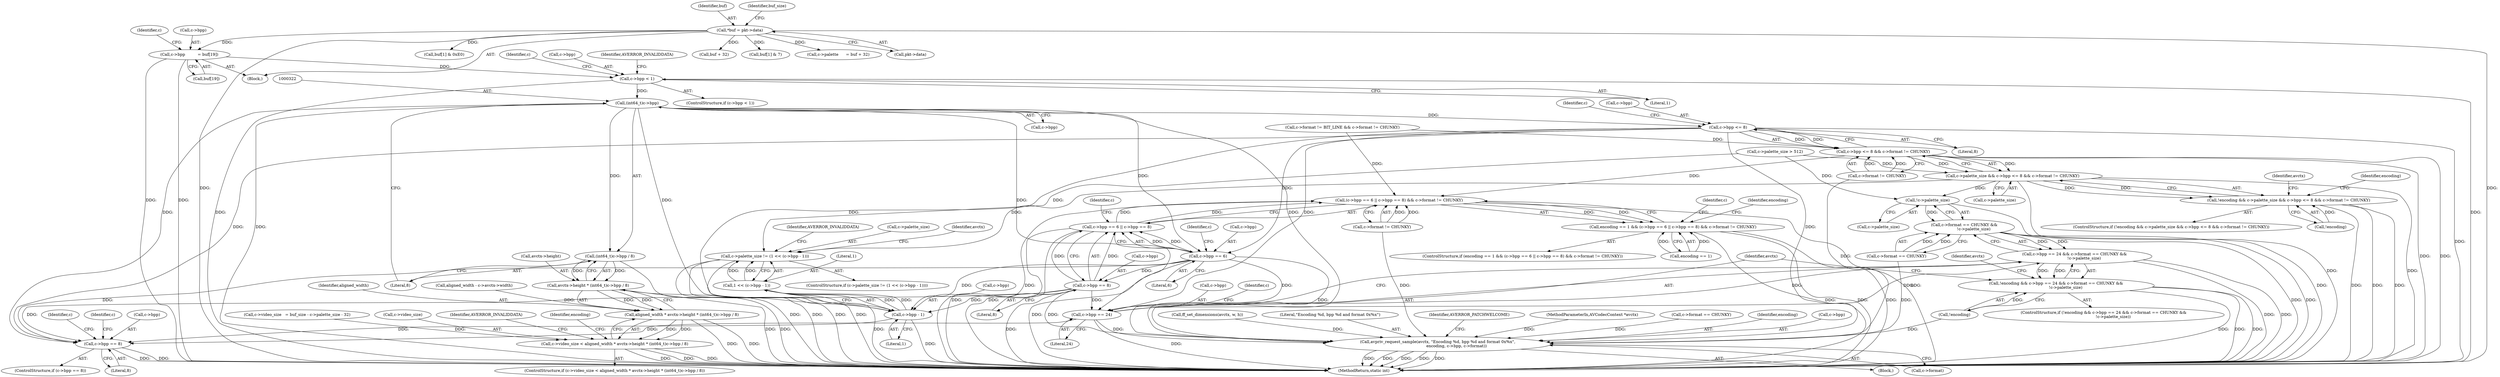 digraph "0_FFmpeg_1e42736b95065c69a7481d0cf55247024f54b660@array" {
"1000168" [label="(Call,c->bpp          = buf[19])"];
"1000127" [label="(Call,*buf = pkt->data)"];
"1000232" [label="(Call,c->bpp < 1)"];
"1000321" [label="(Call,(int64_t)c->bpp)"];
"1000320" [label="(Call,(int64_t)c->bpp / 8)"];
"1000316" [label="(Call,avctx->height * (int64_t)c->bpp / 8)"];
"1000314" [label="(Call,aligned_width * avctx->height * (int64_t)c->bpp / 8)"];
"1000310" [label="(Call,c->video_size < aligned_width * avctx->height * (int64_t)c->bpp / 8)"];
"1000338" [label="(Call,c->bpp <= 8)"];
"1000337" [label="(Call,c->bpp <= 8 && c->format != CHUNKY)"];
"1000333" [label="(Call,c->palette_size && c->bpp <= 8 && c->format != CHUNKY)"];
"1000330" [label="(Call,!encoding && c->palette_size && c->bpp <= 8 && c->format != CHUNKY)"];
"1000379" [label="(Call,c->palette_size != (1 << (c->bpp - 1)))"];
"1000414" [label="(Call,!c->palette_size)"];
"1000408" [label="(Call,c->format == CHUNKY &&\n               !c->palette_size)"];
"1000402" [label="(Call,c->bpp == 24 && c->format == CHUNKY &&\n               !c->palette_size)"];
"1000399" [label="(Call,!encoding && c->bpp == 24 && c->format == CHUNKY &&\n               !c->palette_size)"];
"1000360" [label="(Call,(c->bpp == 6 || c->bpp == 8) && c->format != CHUNKY)"];
"1000356" [label="(Call,encoding == 1 && (c->bpp == 6 || c->bpp == 8) && c->format != CHUNKY)"];
"1000362" [label="(Call,c->bpp == 6)"];
"1000361" [label="(Call,c->bpp == 6 || c->bpp == 8)"];
"1000367" [label="(Call,c->bpp == 8)"];
"1000385" [label="(Call,c->bpp - 1)"];
"1000383" [label="(Call,1 << (c->bpp - 1))"];
"1000480" [label="(Call,c->bpp == 8)"];
"1000403" [label="(Call,c->bpp == 24)"];
"1000426" [label="(Call,avpriv_request_sample(avctx, \"Encoding %d, bpp %d and format 0x%x\",\n                              encoding, c->bpp, c->format))"];
"1000326" [label="(Literal,8)"];
"1000385" [label="(Call,c->bpp - 1)"];
"1000486" [label="(Identifier,c)"];
"1000243" [label="(Identifier,c)"];
"1000128" [label="(Identifier,buf)"];
"1000315" [label="(Identifier,aligned_width)"];
"1000311" [label="(Call,c->video_size)"];
"1000362" [label="(Call,c->bpp == 6)"];
"1000314" [label="(Call,aligned_width * avctx->height * (int64_t)c->bpp / 8)"];
"1000232" [label="(Call,c->bpp < 1)"];
"1000386" [label="(Call,c->bpp)"];
"1000270" [label="(Call,ff_set_dimensions(avctx, w, h))"];
"1000381" [label="(Identifier,c)"];
"1000380" [label="(Call,c->palette_size)"];
"1000479" [label="(ControlStructure,if (c->bpp == 8))"];
"1000404" [label="(Call,c->bpp)"];
"1000402" [label="(Call,c->bpp == 24 && c->format == CHUNKY &&\n               !c->palette_size)"];
"1000514" [label="(MethodReturn,static int)"];
"1000233" [label="(Call,c->bpp)"];
"1000426" [label="(Call,avpriv_request_sample(avctx, \"Encoding %d, bpp %d and format 0x%x\",\n                              encoding, c->bpp, c->format))"];
"1000356" [label="(Call,encoding == 1 && (c->bpp == 6 || c->bpp == 8) && c->format != CHUNKY)"];
"1000484" [label="(Literal,8)"];
"1000328" [label="(Identifier,AVERROR_INVALIDDATA)"];
"1000379" [label="(Call,c->palette_size != (1 << (c->bpp - 1)))"];
"1000236" [label="(Literal,1)"];
"1000321" [label="(Call,(int64_t)c->bpp)"];
"1000401" [label="(Identifier,encoding)"];
"1000334" [label="(Call,c->palette_size)"];
"1000177" [label="(Identifier,c)"];
"1000367" [label="(Call,c->bpp == 8)"];
"1000331" [label="(Call,!encoding)"];
"1000398" [label="(ControlStructure,if (!encoding && c->bpp == 24 && c->format == CHUNKY &&\n               !c->palette_size))"];
"1000371" [label="(Literal,8)"];
"1000414" [label="(Call,!c->palette_size)"];
"1000323" [label="(Call,c->bpp)"];
"1000309" [label="(ControlStructure,if (c->video_size < aligned_width * avctx->height * (int64_t)c->bpp / 8))"];
"1000169" [label="(Call,c->bpp)"];
"1000433" [label="(Call,c->format)"];
"1000168" [label="(Call,c->bpp          = buf[19])"];
"1000407" [label="(Literal,24)"];
"1000428" [label="(Literal,\"Encoding %d, bpp %d and format 0x%x\")"];
"1000149" [label="(Call,buf[1] & 0xE0)"];
"1000400" [label="(Call,!encoding)"];
"1000383" [label="(Call,1 << (c->bpp - 1))"];
"1000343" [label="(Call,c->format != CHUNKY)"];
"1000231" [label="(ControlStructure,if (c->bpp < 1))"];
"1000361" [label="(Call,c->bpp == 6 || c->bpp == 8)"];
"1000378" [label="(ControlStructure,if (c->palette_size != (1 << (c->bpp - 1))))"];
"1000310" [label="(Call,c->video_size < aligned_width * avctx->height * (int64_t)c->bpp / 8)"];
"1000351" [label="(Identifier,avctx)"];
"1000425" [label="(Block,)"];
"1000437" [label="(Identifier,AVERROR_PATCHWELCOME)"];
"1000330" [label="(Call,!encoding && c->palette_size && c->bpp <= 8 && c->format != CHUNKY)"];
"1000490" [label="(Identifier,c)"];
"1000427" [label="(Identifier,avctx)"];
"1000345" [label="(Identifier,c)"];
"1000360" [label="(Call,(c->bpp == 6 || c->bpp == 8) && c->format != CHUNKY)"];
"1000372" [label="(Call,c->format != CHUNKY)"];
"1000480" [label="(Call,c->bpp == 8)"];
"1000337" [label="(Call,c->bpp <= 8 && c->format != CHUNKY)"];
"1000101" [label="(MethodParameterIn,AVCodecContext *avctx)"];
"1000320" [label="(Call,(int64_t)c->bpp / 8)"];
"1000409" [label="(Call,c->format == CHUNKY)"];
"1000127" [label="(Call,*buf = pkt->data)"];
"1000421" [label="(Identifier,avctx)"];
"1000329" [label="(ControlStructure,if (!encoding && c->palette_size && c->bpp <= 8 && c->format != CHUNKY))"];
"1000338" [label="(Call,c->bpp <= 8)"];
"1000358" [label="(Identifier,encoding)"];
"1000368" [label="(Call,c->bpp)"];
"1000134" [label="(Identifier,buf_size)"];
"1000408" [label="(Call,c->format == CHUNKY &&\n               !c->palette_size)"];
"1000317" [label="(Call,avctx->height)"];
"1000105" [label="(Block,)"];
"1000394" [label="(Identifier,avctx)"];
"1000403" [label="(Call,c->bpp == 24)"];
"1000389" [label="(Literal,1)"];
"1000384" [label="(Literal,1)"];
"1000342" [label="(Literal,8)"];
"1000369" [label="(Identifier,c)"];
"1000481" [label="(Call,c->bpp)"];
"1000278" [label="(Call,c->format == CHUNKY)"];
"1000188" [label="(Call,buf + 32)"];
"1000355" [label="(ControlStructure,if (encoding == 1 && (c->bpp == 6 || c->bpp == 8) && c->format != CHUNKY))"];
"1000374" [label="(Identifier,c)"];
"1000316" [label="(Call,avctx->height * (int64_t)c->bpp / 8)"];
"1000246" [label="(Call,c->format != BIT_LINE && c->format != CHUNKY)"];
"1000411" [label="(Identifier,c)"];
"1000332" [label="(Identifier,encoding)"];
"1000140" [label="(Call,buf[1] & 7)"];
"1000184" [label="(Call,c->palette      = buf + 32)"];
"1000214" [label="(Call,c->palette_size > 512)"];
"1000391" [label="(Identifier,AVERROR_INVALIDDATA)"];
"1000129" [label="(Call,pkt->data)"];
"1000429" [label="(Identifier,encoding)"];
"1000202" [label="(Call,c->video_size   = buf_size - c->palette_size - 32)"];
"1000238" [label="(Identifier,AVERROR_INVALIDDATA)"];
"1000399" [label="(Call,!encoding && c->bpp == 24 && c->format == CHUNKY &&\n               !c->palette_size)"];
"1000430" [label="(Call,c->bpp)"];
"1000357" [label="(Call,encoding == 1)"];
"1000333" [label="(Call,c->palette_size && c->bpp <= 8 && c->format != CHUNKY)"];
"1000339" [label="(Call,c->bpp)"];
"1000415" [label="(Call,c->palette_size)"];
"1000172" [label="(Call,buf[19])"];
"1000363" [label="(Call,c->bpp)"];
"1000302" [label="(Call,aligned_width - c->avctx->width)"];
"1000366" [label="(Literal,6)"];
"1000168" -> "1000105"  [label="AST: "];
"1000168" -> "1000172"  [label="CFG: "];
"1000169" -> "1000168"  [label="AST: "];
"1000172" -> "1000168"  [label="AST: "];
"1000177" -> "1000168"  [label="CFG: "];
"1000168" -> "1000514"  [label="DDG: "];
"1000168" -> "1000514"  [label="DDG: "];
"1000127" -> "1000168"  [label="DDG: "];
"1000168" -> "1000232"  [label="DDG: "];
"1000127" -> "1000105"  [label="AST: "];
"1000127" -> "1000129"  [label="CFG: "];
"1000128" -> "1000127"  [label="AST: "];
"1000129" -> "1000127"  [label="AST: "];
"1000134" -> "1000127"  [label="CFG: "];
"1000127" -> "1000514"  [label="DDG: "];
"1000127" -> "1000514"  [label="DDG: "];
"1000127" -> "1000140"  [label="DDG: "];
"1000127" -> "1000149"  [label="DDG: "];
"1000127" -> "1000184"  [label="DDG: "];
"1000127" -> "1000188"  [label="DDG: "];
"1000232" -> "1000231"  [label="AST: "];
"1000232" -> "1000236"  [label="CFG: "];
"1000233" -> "1000232"  [label="AST: "];
"1000236" -> "1000232"  [label="AST: "];
"1000238" -> "1000232"  [label="CFG: "];
"1000243" -> "1000232"  [label="CFG: "];
"1000232" -> "1000514"  [label="DDG: "];
"1000232" -> "1000514"  [label="DDG: "];
"1000232" -> "1000321"  [label="DDG: "];
"1000321" -> "1000320"  [label="AST: "];
"1000321" -> "1000323"  [label="CFG: "];
"1000322" -> "1000321"  [label="AST: "];
"1000323" -> "1000321"  [label="AST: "];
"1000326" -> "1000321"  [label="CFG: "];
"1000321" -> "1000514"  [label="DDG: "];
"1000321" -> "1000320"  [label="DDG: "];
"1000321" -> "1000338"  [label="DDG: "];
"1000321" -> "1000362"  [label="DDG: "];
"1000321" -> "1000385"  [label="DDG: "];
"1000321" -> "1000403"  [label="DDG: "];
"1000321" -> "1000426"  [label="DDG: "];
"1000321" -> "1000480"  [label="DDG: "];
"1000320" -> "1000316"  [label="AST: "];
"1000320" -> "1000326"  [label="CFG: "];
"1000326" -> "1000320"  [label="AST: "];
"1000316" -> "1000320"  [label="CFG: "];
"1000320" -> "1000514"  [label="DDG: "];
"1000320" -> "1000316"  [label="DDG: "];
"1000320" -> "1000316"  [label="DDG: "];
"1000316" -> "1000314"  [label="AST: "];
"1000317" -> "1000316"  [label="AST: "];
"1000314" -> "1000316"  [label="CFG: "];
"1000316" -> "1000514"  [label="DDG: "];
"1000316" -> "1000514"  [label="DDG: "];
"1000316" -> "1000314"  [label="DDG: "];
"1000316" -> "1000314"  [label="DDG: "];
"1000314" -> "1000310"  [label="AST: "];
"1000315" -> "1000314"  [label="AST: "];
"1000310" -> "1000314"  [label="CFG: "];
"1000314" -> "1000514"  [label="DDG: "];
"1000314" -> "1000514"  [label="DDG: "];
"1000314" -> "1000310"  [label="DDG: "];
"1000314" -> "1000310"  [label="DDG: "];
"1000302" -> "1000314"  [label="DDG: "];
"1000310" -> "1000309"  [label="AST: "];
"1000311" -> "1000310"  [label="AST: "];
"1000328" -> "1000310"  [label="CFG: "];
"1000332" -> "1000310"  [label="CFG: "];
"1000310" -> "1000514"  [label="DDG: "];
"1000310" -> "1000514"  [label="DDG: "];
"1000310" -> "1000514"  [label="DDG: "];
"1000202" -> "1000310"  [label="DDG: "];
"1000338" -> "1000337"  [label="AST: "];
"1000338" -> "1000342"  [label="CFG: "];
"1000339" -> "1000338"  [label="AST: "];
"1000342" -> "1000338"  [label="AST: "];
"1000345" -> "1000338"  [label="CFG: "];
"1000337" -> "1000338"  [label="CFG: "];
"1000338" -> "1000514"  [label="DDG: "];
"1000338" -> "1000337"  [label="DDG: "];
"1000338" -> "1000337"  [label="DDG: "];
"1000338" -> "1000362"  [label="DDG: "];
"1000338" -> "1000385"  [label="DDG: "];
"1000338" -> "1000403"  [label="DDG: "];
"1000338" -> "1000426"  [label="DDG: "];
"1000338" -> "1000480"  [label="DDG: "];
"1000337" -> "1000333"  [label="AST: "];
"1000337" -> "1000343"  [label="CFG: "];
"1000343" -> "1000337"  [label="AST: "];
"1000333" -> "1000337"  [label="CFG: "];
"1000337" -> "1000514"  [label="DDG: "];
"1000337" -> "1000514"  [label="DDG: "];
"1000337" -> "1000333"  [label="DDG: "];
"1000337" -> "1000333"  [label="DDG: "];
"1000343" -> "1000337"  [label="DDG: "];
"1000343" -> "1000337"  [label="DDG: "];
"1000246" -> "1000337"  [label="DDG: "];
"1000337" -> "1000360"  [label="DDG: "];
"1000333" -> "1000330"  [label="AST: "];
"1000333" -> "1000334"  [label="CFG: "];
"1000334" -> "1000333"  [label="AST: "];
"1000330" -> "1000333"  [label="CFG: "];
"1000333" -> "1000514"  [label="DDG: "];
"1000333" -> "1000514"  [label="DDG: "];
"1000333" -> "1000330"  [label="DDG: "];
"1000333" -> "1000330"  [label="DDG: "];
"1000214" -> "1000333"  [label="DDG: "];
"1000333" -> "1000379"  [label="DDG: "];
"1000333" -> "1000414"  [label="DDG: "];
"1000330" -> "1000329"  [label="AST: "];
"1000330" -> "1000331"  [label="CFG: "];
"1000331" -> "1000330"  [label="AST: "];
"1000351" -> "1000330"  [label="CFG: "];
"1000358" -> "1000330"  [label="CFG: "];
"1000330" -> "1000514"  [label="DDG: "];
"1000330" -> "1000514"  [label="DDG: "];
"1000330" -> "1000514"  [label="DDG: "];
"1000331" -> "1000330"  [label="DDG: "];
"1000379" -> "1000378"  [label="AST: "];
"1000379" -> "1000383"  [label="CFG: "];
"1000380" -> "1000379"  [label="AST: "];
"1000383" -> "1000379"  [label="AST: "];
"1000391" -> "1000379"  [label="CFG: "];
"1000394" -> "1000379"  [label="CFG: "];
"1000379" -> "1000514"  [label="DDG: "];
"1000379" -> "1000514"  [label="DDG: "];
"1000379" -> "1000514"  [label="DDG: "];
"1000214" -> "1000379"  [label="DDG: "];
"1000383" -> "1000379"  [label="DDG: "];
"1000383" -> "1000379"  [label="DDG: "];
"1000414" -> "1000408"  [label="AST: "];
"1000414" -> "1000415"  [label="CFG: "];
"1000415" -> "1000414"  [label="AST: "];
"1000408" -> "1000414"  [label="CFG: "];
"1000414" -> "1000514"  [label="DDG: "];
"1000414" -> "1000408"  [label="DDG: "];
"1000214" -> "1000414"  [label="DDG: "];
"1000408" -> "1000402"  [label="AST: "];
"1000408" -> "1000409"  [label="CFG: "];
"1000409" -> "1000408"  [label="AST: "];
"1000402" -> "1000408"  [label="CFG: "];
"1000408" -> "1000514"  [label="DDG: "];
"1000408" -> "1000514"  [label="DDG: "];
"1000408" -> "1000402"  [label="DDG: "];
"1000408" -> "1000402"  [label="DDG: "];
"1000409" -> "1000408"  [label="DDG: "];
"1000409" -> "1000408"  [label="DDG: "];
"1000402" -> "1000399"  [label="AST: "];
"1000402" -> "1000403"  [label="CFG: "];
"1000403" -> "1000402"  [label="AST: "];
"1000399" -> "1000402"  [label="CFG: "];
"1000402" -> "1000514"  [label="DDG: "];
"1000402" -> "1000514"  [label="DDG: "];
"1000402" -> "1000399"  [label="DDG: "];
"1000402" -> "1000399"  [label="DDG: "];
"1000403" -> "1000402"  [label="DDG: "];
"1000403" -> "1000402"  [label="DDG: "];
"1000399" -> "1000398"  [label="AST: "];
"1000399" -> "1000400"  [label="CFG: "];
"1000400" -> "1000399"  [label="AST: "];
"1000421" -> "1000399"  [label="CFG: "];
"1000427" -> "1000399"  [label="CFG: "];
"1000399" -> "1000514"  [label="DDG: "];
"1000399" -> "1000514"  [label="DDG: "];
"1000399" -> "1000514"  [label="DDG: "];
"1000400" -> "1000399"  [label="DDG: "];
"1000360" -> "1000356"  [label="AST: "];
"1000360" -> "1000361"  [label="CFG: "];
"1000360" -> "1000372"  [label="CFG: "];
"1000361" -> "1000360"  [label="AST: "];
"1000372" -> "1000360"  [label="AST: "];
"1000356" -> "1000360"  [label="CFG: "];
"1000360" -> "1000514"  [label="DDG: "];
"1000360" -> "1000514"  [label="DDG: "];
"1000360" -> "1000356"  [label="DDG: "];
"1000360" -> "1000356"  [label="DDG: "];
"1000361" -> "1000360"  [label="DDG: "];
"1000361" -> "1000360"  [label="DDG: "];
"1000246" -> "1000360"  [label="DDG: "];
"1000372" -> "1000360"  [label="DDG: "];
"1000372" -> "1000360"  [label="DDG: "];
"1000356" -> "1000355"  [label="AST: "];
"1000356" -> "1000357"  [label="CFG: "];
"1000357" -> "1000356"  [label="AST: "];
"1000381" -> "1000356"  [label="CFG: "];
"1000401" -> "1000356"  [label="CFG: "];
"1000356" -> "1000514"  [label="DDG: "];
"1000356" -> "1000514"  [label="DDG: "];
"1000356" -> "1000514"  [label="DDG: "];
"1000357" -> "1000356"  [label="DDG: "];
"1000357" -> "1000356"  [label="DDG: "];
"1000362" -> "1000361"  [label="AST: "];
"1000362" -> "1000366"  [label="CFG: "];
"1000363" -> "1000362"  [label="AST: "];
"1000366" -> "1000362"  [label="AST: "];
"1000369" -> "1000362"  [label="CFG: "];
"1000361" -> "1000362"  [label="CFG: "];
"1000362" -> "1000514"  [label="DDG: "];
"1000362" -> "1000361"  [label="DDG: "];
"1000362" -> "1000361"  [label="DDG: "];
"1000362" -> "1000367"  [label="DDG: "];
"1000362" -> "1000385"  [label="DDG: "];
"1000362" -> "1000403"  [label="DDG: "];
"1000362" -> "1000426"  [label="DDG: "];
"1000362" -> "1000480"  [label="DDG: "];
"1000361" -> "1000367"  [label="CFG: "];
"1000367" -> "1000361"  [label="AST: "];
"1000374" -> "1000361"  [label="CFG: "];
"1000361" -> "1000514"  [label="DDG: "];
"1000361" -> "1000514"  [label="DDG: "];
"1000367" -> "1000361"  [label="DDG: "];
"1000367" -> "1000361"  [label="DDG: "];
"1000367" -> "1000371"  [label="CFG: "];
"1000368" -> "1000367"  [label="AST: "];
"1000371" -> "1000367"  [label="AST: "];
"1000367" -> "1000514"  [label="DDG: "];
"1000367" -> "1000385"  [label="DDG: "];
"1000367" -> "1000403"  [label="DDG: "];
"1000367" -> "1000426"  [label="DDG: "];
"1000367" -> "1000480"  [label="DDG: "];
"1000385" -> "1000383"  [label="AST: "];
"1000385" -> "1000389"  [label="CFG: "];
"1000386" -> "1000385"  [label="AST: "];
"1000389" -> "1000385"  [label="AST: "];
"1000383" -> "1000385"  [label="CFG: "];
"1000385" -> "1000514"  [label="DDG: "];
"1000385" -> "1000383"  [label="DDG: "];
"1000385" -> "1000383"  [label="DDG: "];
"1000385" -> "1000480"  [label="DDG: "];
"1000384" -> "1000383"  [label="AST: "];
"1000383" -> "1000514"  [label="DDG: "];
"1000480" -> "1000479"  [label="AST: "];
"1000480" -> "1000484"  [label="CFG: "];
"1000481" -> "1000480"  [label="AST: "];
"1000484" -> "1000480"  [label="AST: "];
"1000486" -> "1000480"  [label="CFG: "];
"1000490" -> "1000480"  [label="CFG: "];
"1000480" -> "1000514"  [label="DDG: "];
"1000480" -> "1000514"  [label="DDG: "];
"1000403" -> "1000480"  [label="DDG: "];
"1000403" -> "1000407"  [label="CFG: "];
"1000404" -> "1000403"  [label="AST: "];
"1000407" -> "1000403"  [label="AST: "];
"1000411" -> "1000403"  [label="CFG: "];
"1000403" -> "1000514"  [label="DDG: "];
"1000403" -> "1000426"  [label="DDG: "];
"1000426" -> "1000425"  [label="AST: "];
"1000426" -> "1000433"  [label="CFG: "];
"1000427" -> "1000426"  [label="AST: "];
"1000428" -> "1000426"  [label="AST: "];
"1000429" -> "1000426"  [label="AST: "];
"1000430" -> "1000426"  [label="AST: "];
"1000433" -> "1000426"  [label="AST: "];
"1000437" -> "1000426"  [label="CFG: "];
"1000426" -> "1000514"  [label="DDG: "];
"1000426" -> "1000514"  [label="DDG: "];
"1000426" -> "1000514"  [label="DDG: "];
"1000426" -> "1000514"  [label="DDG: "];
"1000426" -> "1000514"  [label="DDG: "];
"1000270" -> "1000426"  [label="DDG: "];
"1000101" -> "1000426"  [label="DDG: "];
"1000400" -> "1000426"  [label="DDG: "];
"1000343" -> "1000426"  [label="DDG: "];
"1000372" -> "1000426"  [label="DDG: "];
"1000409" -> "1000426"  [label="DDG: "];
"1000278" -> "1000426"  [label="DDG: "];
}

